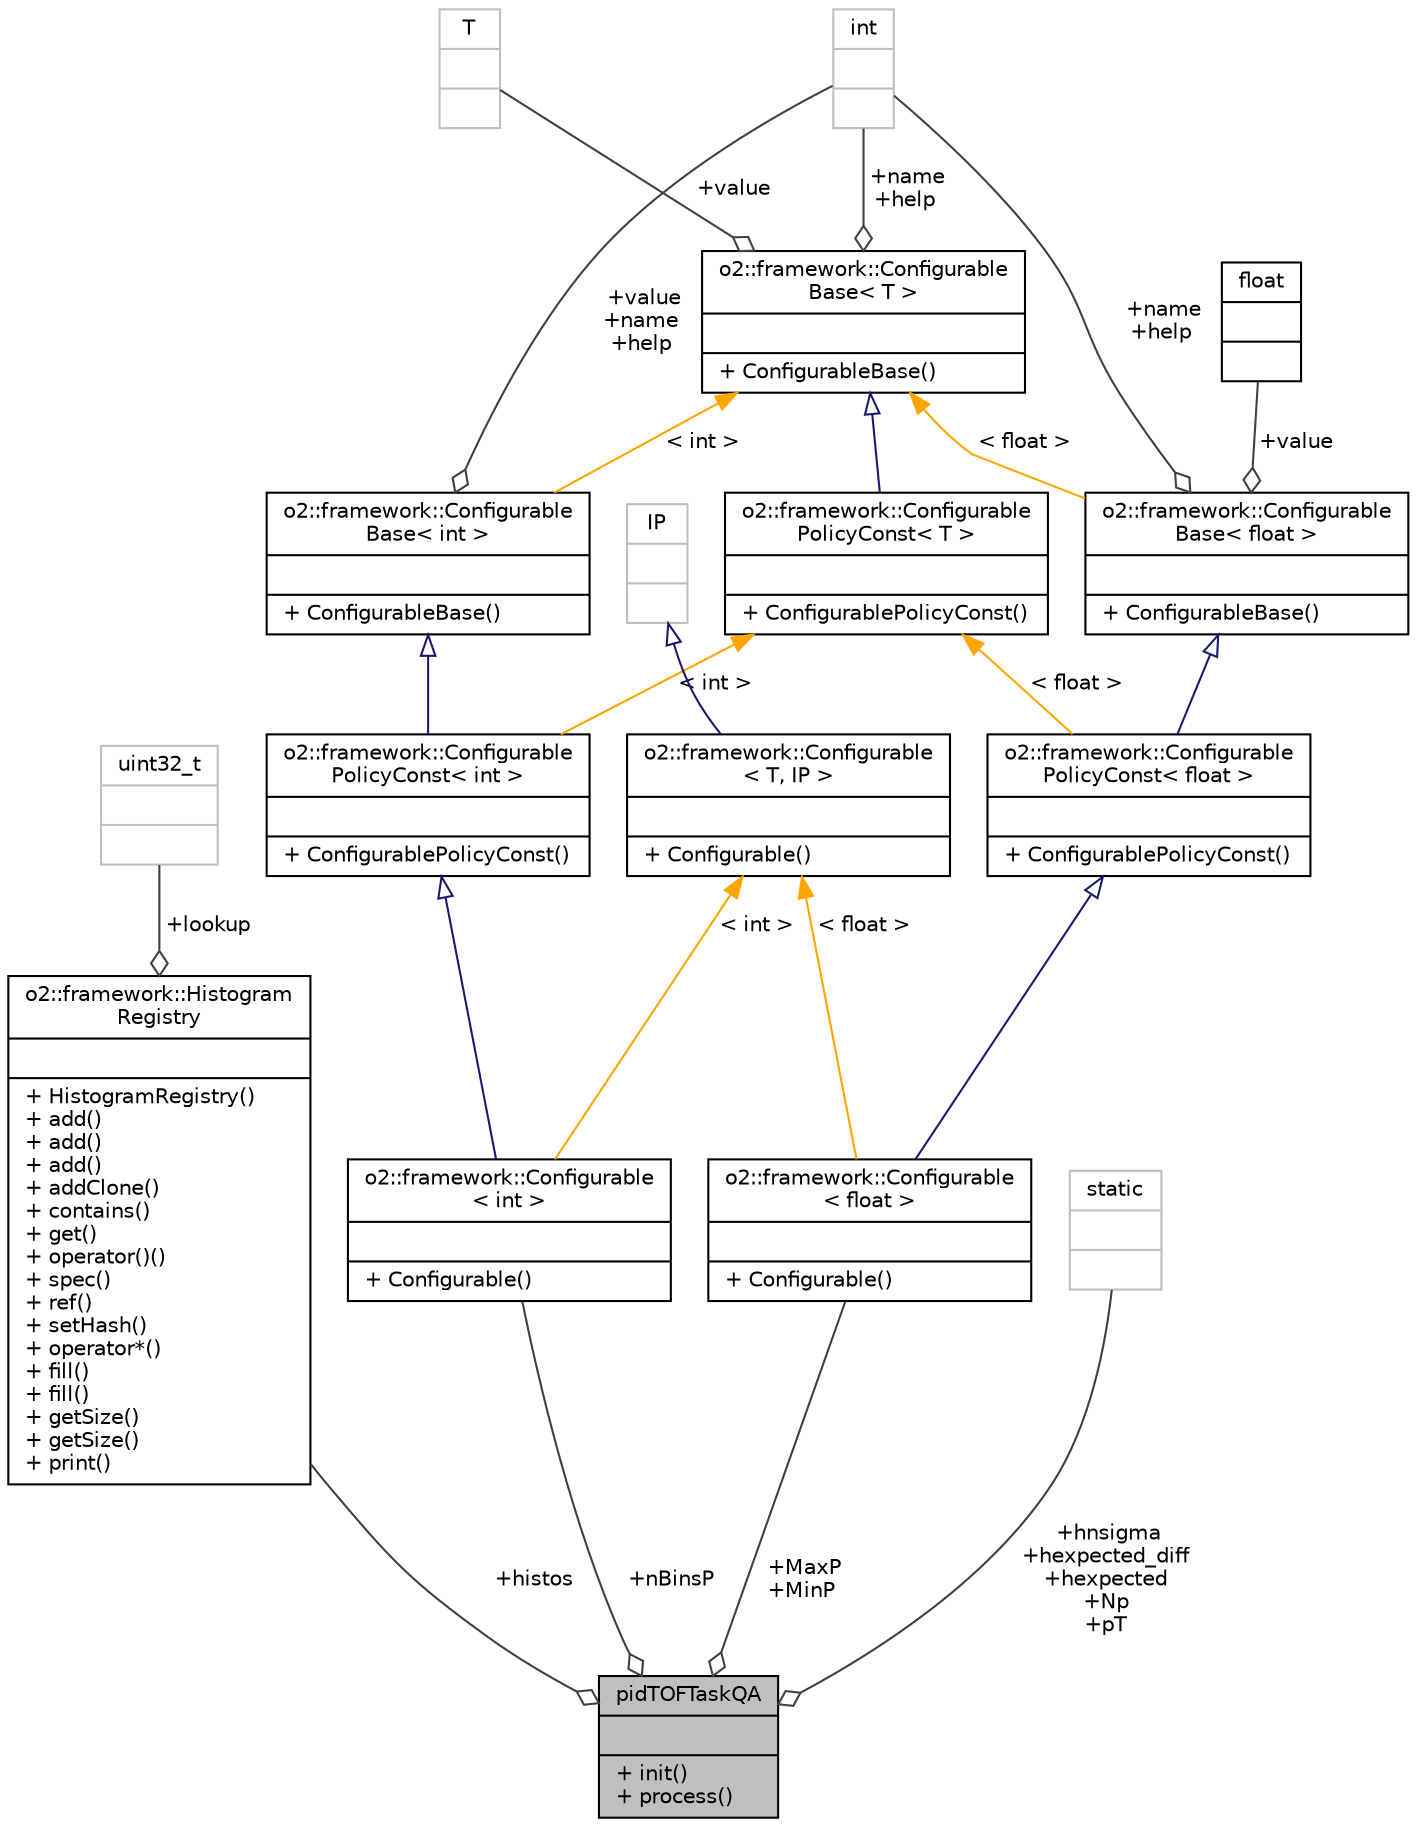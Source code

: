 digraph "pidTOFTaskQA"
{
 // INTERACTIVE_SVG=YES
  bgcolor="transparent";
  edge [fontname="Helvetica",fontsize="10",labelfontname="Helvetica",labelfontsize="10"];
  node [fontname="Helvetica",fontsize="10",shape=record];
  Node1 [label="{pidTOFTaskQA\n||+ init()\l+ process()\l}",height=0.2,width=0.4,color="black", fillcolor="grey75", style="filled", fontcolor="black"];
  Node2 -> Node1 [color="grey25",fontsize="10",style="solid",label=" +histos" ,arrowhead="odiamond",fontname="Helvetica"];
  Node2 [label="{o2::framework::Histogram\lRegistry\n||+ HistogramRegistry()\l+ add()\l+ add()\l+ add()\l+ addClone()\l+ contains()\l+ get()\l+ operator()()\l+ spec()\l+ ref()\l+ setHash()\l+ operator*()\l+ fill()\l+ fill()\l+ getSize()\l+ getSize()\l+ print()\l}",height=0.2,width=0.4,color="black",URL="$d8/d34/classo2_1_1framework_1_1HistogramRegistry.html"];
  Node3 -> Node2 [color="grey25",fontsize="10",style="solid",label=" +lookup" ,arrowhead="odiamond",fontname="Helvetica"];
  Node3 [label="{uint32_t\n||}",height=0.2,width=0.4,color="grey75"];
  Node4 -> Node1 [color="grey25",fontsize="10",style="solid",label=" +nBinsP" ,arrowhead="odiamond",fontname="Helvetica"];
  Node4 [label="{o2::framework::Configurable\l\< int \>\n||+ Configurable()\l}",height=0.2,width=0.4,color="black",URL="$d8/d71/structo2_1_1framework_1_1Configurable.html"];
  Node5 -> Node4 [dir="back",color="midnightblue",fontsize="10",style="solid",arrowtail="onormal",fontname="Helvetica"];
  Node5 [label="{o2::framework::Configurable\lPolicyConst\< int \>\n||+ ConfigurablePolicyConst()\l}",height=0.2,width=0.4,color="black",URL="$da/def/structo2_1_1framework_1_1ConfigurablePolicyConst.html"];
  Node6 -> Node5 [dir="back",color="midnightblue",fontsize="10",style="solid",arrowtail="onormal",fontname="Helvetica"];
  Node6 [label="{o2::framework::Configurable\lBase\< int \>\n||+ ConfigurableBase()\l}",height=0.2,width=0.4,color="black",URL="$da/d2f/structo2_1_1framework_1_1ConfigurableBase.html"];
  Node7 -> Node6 [color="grey25",fontsize="10",style="solid",label=" +value\n+name\n+help" ,arrowhead="odiamond",fontname="Helvetica"];
  Node7 [label="{int\n||}",height=0.2,width=0.4,color="grey75"];
  Node8 -> Node6 [dir="back",color="orange",fontsize="10",style="solid",label=" \< int \>" ,fontname="Helvetica"];
  Node8 [label="{o2::framework::Configurable\lBase\< T \>\n||+ ConfigurableBase()\l}",height=0.2,width=0.4,color="black",URL="$da/d2f/structo2_1_1framework_1_1ConfigurableBase.html"];
  Node7 -> Node8 [color="grey25",fontsize="10",style="solid",label=" +name\n+help" ,arrowhead="odiamond",fontname="Helvetica"];
  Node9 -> Node8 [color="grey25",fontsize="10",style="solid",label=" +value" ,arrowhead="odiamond",fontname="Helvetica"];
  Node9 [label="{T\n||}",height=0.2,width=0.4,color="grey75"];
  Node10 -> Node5 [dir="back",color="orange",fontsize="10",style="solid",label=" \< int \>" ,fontname="Helvetica"];
  Node10 [label="{o2::framework::Configurable\lPolicyConst\< T \>\n||+ ConfigurablePolicyConst()\l}",height=0.2,width=0.4,color="black",URL="$da/def/structo2_1_1framework_1_1ConfigurablePolicyConst.html"];
  Node8 -> Node10 [dir="back",color="midnightblue",fontsize="10",style="solid",arrowtail="onormal",fontname="Helvetica"];
  Node11 -> Node4 [dir="back",color="orange",fontsize="10",style="solid",label=" \< int \>" ,fontname="Helvetica"];
  Node11 [label="{o2::framework::Configurable\l\< T, IP \>\n||+ Configurable()\l}",height=0.2,width=0.4,color="black",URL="$d8/d71/structo2_1_1framework_1_1Configurable.html"];
  Node12 -> Node11 [dir="back",color="midnightblue",fontsize="10",style="solid",arrowtail="onormal",fontname="Helvetica"];
  Node12 [label="{IP\n||}",height=0.2,width=0.4,color="grey75"];
  Node13 -> Node1 [color="grey25",fontsize="10",style="solid",label=" +MaxP\n+MinP" ,arrowhead="odiamond",fontname="Helvetica"];
  Node13 [label="{o2::framework::Configurable\l\< float \>\n||+ Configurable()\l}",height=0.2,width=0.4,color="black",URL="$d8/d71/structo2_1_1framework_1_1Configurable.html"];
  Node14 -> Node13 [dir="back",color="midnightblue",fontsize="10",style="solid",arrowtail="onormal",fontname="Helvetica"];
  Node14 [label="{o2::framework::Configurable\lPolicyConst\< float \>\n||+ ConfigurablePolicyConst()\l}",height=0.2,width=0.4,color="black",URL="$da/def/structo2_1_1framework_1_1ConfigurablePolicyConst.html"];
  Node15 -> Node14 [dir="back",color="midnightblue",fontsize="10",style="solid",arrowtail="onormal",fontname="Helvetica"];
  Node15 [label="{o2::framework::Configurable\lBase\< float \>\n||+ ConfigurableBase()\l}",height=0.2,width=0.4,color="black",URL="$da/d2f/structo2_1_1framework_1_1ConfigurableBase.html"];
  Node16 -> Node15 [color="grey25",fontsize="10",style="solid",label=" +value" ,arrowhead="odiamond",fontname="Helvetica"];
  Node16 [label="{float\n||}",height=0.2,width=0.4,color="black",URL="$d4/dc3/classfloat.html"];
  Node7 -> Node15 [color="grey25",fontsize="10",style="solid",label=" +name\n+help" ,arrowhead="odiamond",fontname="Helvetica"];
  Node8 -> Node15 [dir="back",color="orange",fontsize="10",style="solid",label=" \< float \>" ,fontname="Helvetica"];
  Node10 -> Node14 [dir="back",color="orange",fontsize="10",style="solid",label=" \< float \>" ,fontname="Helvetica"];
  Node11 -> Node13 [dir="back",color="orange",fontsize="10",style="solid",label=" \< float \>" ,fontname="Helvetica"];
  Node17 -> Node1 [color="grey25",fontsize="10",style="solid",label=" +hnsigma\n+hexpected_diff\n+hexpected\n+Np\n+pT" ,arrowhead="odiamond",fontname="Helvetica"];
  Node17 [label="{static\n||}",height=0.2,width=0.4,color="grey75"];
}
